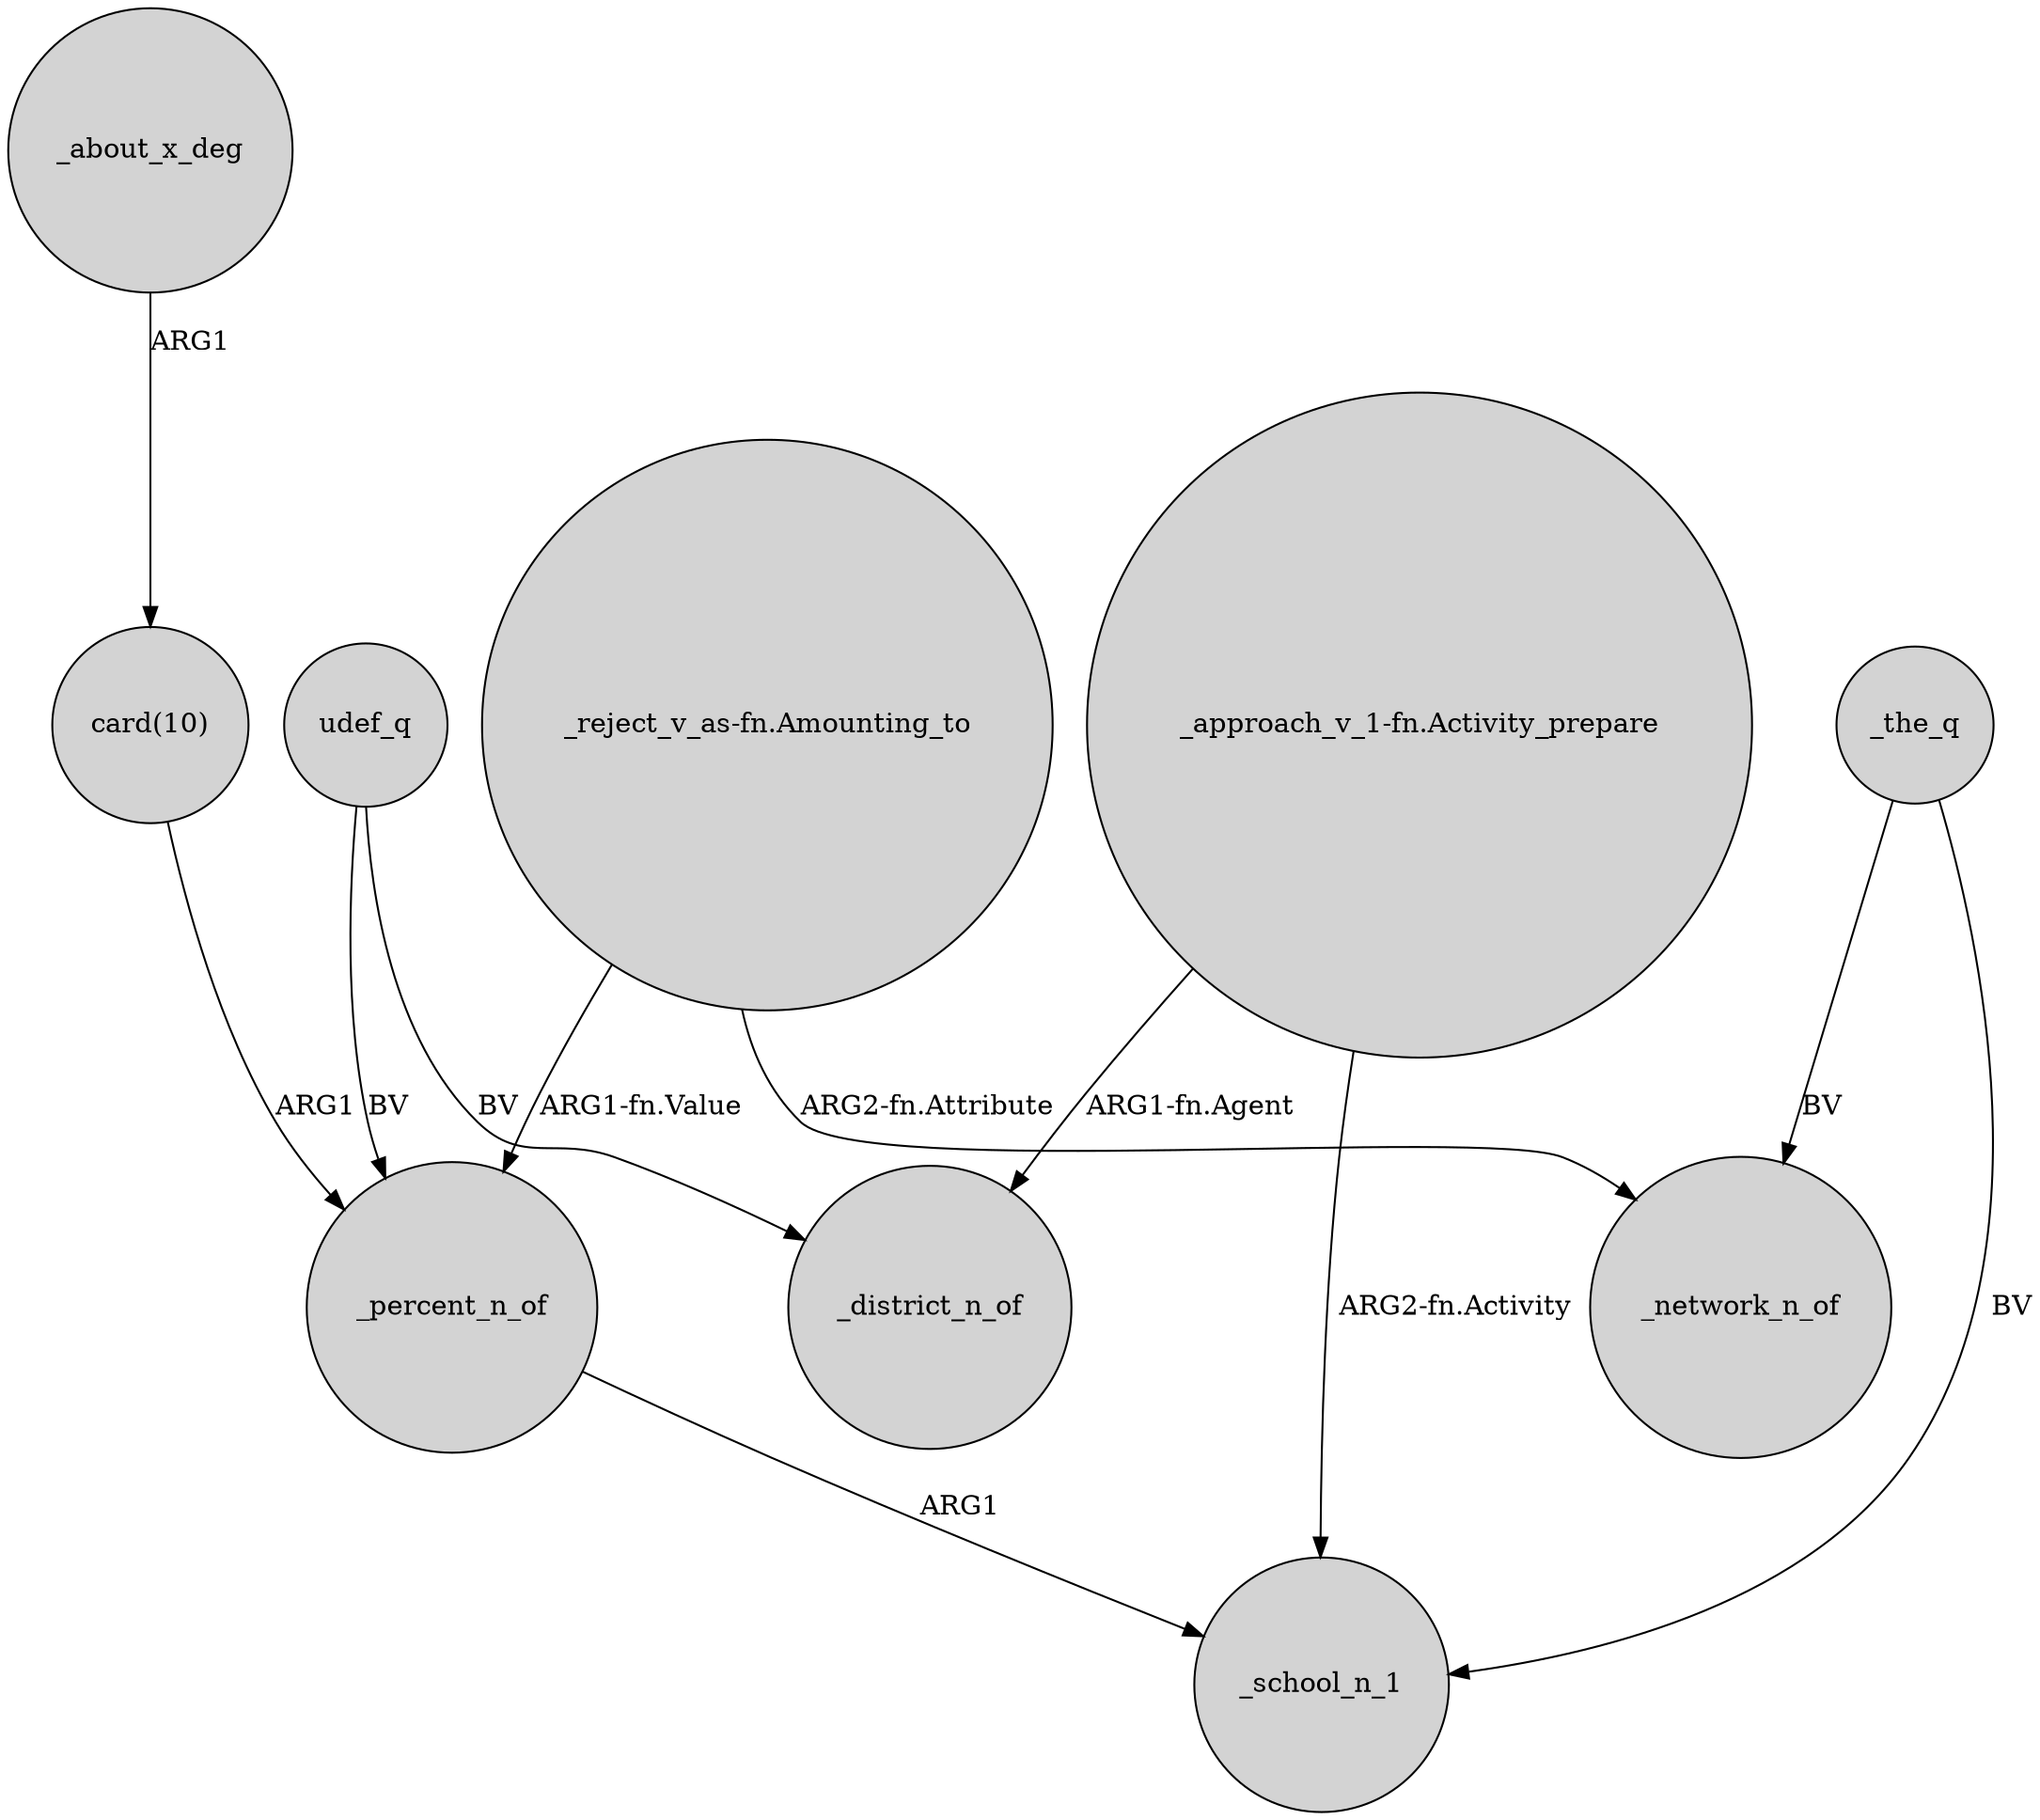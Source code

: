 digraph {
	node [shape=circle style=filled]
	udef_q -> _percent_n_of [label=BV]
	_percent_n_of -> _school_n_1 [label=ARG1]
	"_reject_v_as-fn.Amounting_to" -> _percent_n_of [label="ARG1-fn.Value"]
	udef_q -> _district_n_of [label=BV]
	"_approach_v_1-fn.Activity_prepare" -> _school_n_1 [label="ARG2-fn.Activity"]
	"_reject_v_as-fn.Amounting_to" -> _network_n_of [label="ARG2-fn.Attribute"]
	"card(10)" -> _percent_n_of [label=ARG1]
	_the_q -> _school_n_1 [label=BV]
	_about_x_deg -> "card(10)" [label=ARG1]
	"_approach_v_1-fn.Activity_prepare" -> _district_n_of [label="ARG1-fn.Agent"]
	_the_q -> _network_n_of [label=BV]
}
